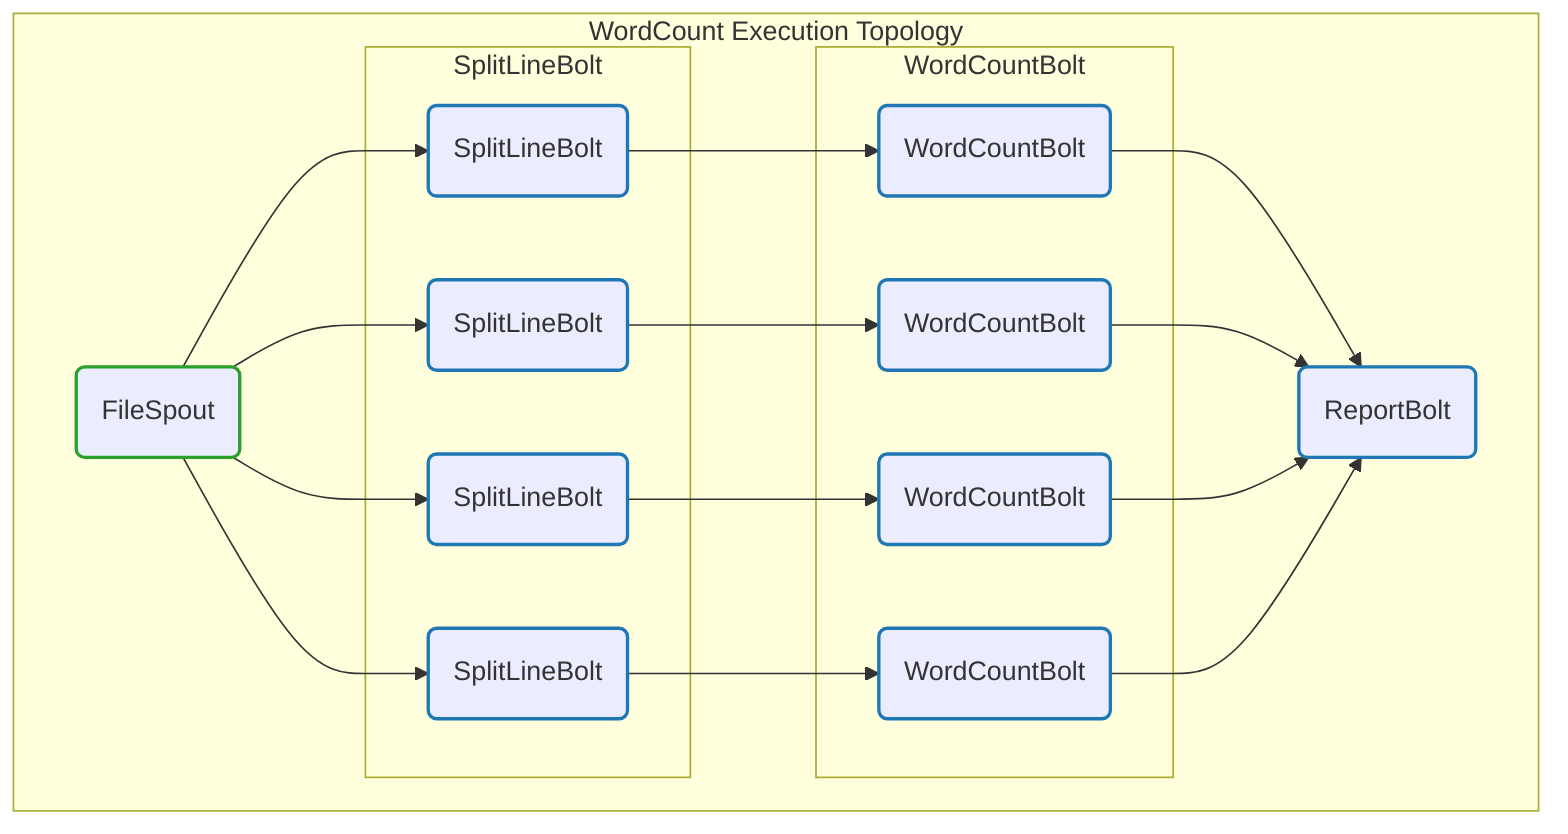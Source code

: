 graph TD
    subgraph "WordCount Execution Topology"
        FileSpout("FileSpout")
        subgraph "SplitLineBolt"
          SplitLineBolt1("SplitLineBolt")
          SplitLineBolt2("SplitLineBolt")
          SplitLineBolt3("SplitLineBolt")
          SplitLineBolt4("SplitLineBolt")
        end
        subgraph "WordCountBolt"
          WordCountBolt1("WordCountBolt")
          WordCountBolt2("WordCountBolt")
          WordCountBolt3("WordCountBolt")
          WordCountBolt4("WordCountBolt")
        end
        ReportBolt("ReportBolt")
    end

    %% --- Connections ---
    FileSpout --> SplitLineBolt1
    FileSpout --> SplitLineBolt2
    FileSpout --> SplitLineBolt3
    FileSpout --> SplitLineBolt4
    SplitLineBolt1 --> WordCountBolt1
    SplitLineBolt2 --> WordCountBolt2
    SplitLineBolt3 --> WordCountBolt3
    SplitLineBolt4 --> WordCountBolt4
    WordCountBolt1 --> ReportBolt
    WordCountBolt2 --> ReportBolt
    WordCountBolt3 --> ReportBolt
    WordCountBolt4 --> ReportBolt

    %% --- Style Definitions ---
    classDef spout stroke:#2ca02c,stroke-width:2px;
    classDef bolt stroke:#1f77b4,stroke-width:2px;

    class FileSpout spout;
    class SplitLineBolt1,SplitLineBolt2,SplitLineBolt3,SplitLineBolt4,WordCountBolt1,WordCountBolt2,WordCountBolt3,WordCountBolt4,ReportBolt bolt;